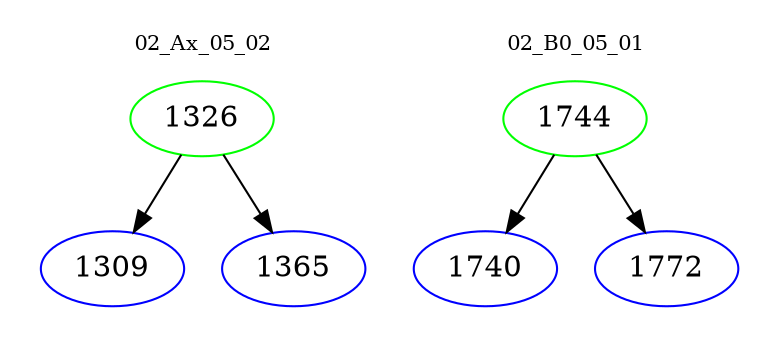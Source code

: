 digraph{
subgraph cluster_0 {
color = white
label = "02_Ax_05_02";
fontsize=10;
T0_1326 [label="1326", color="green"]
T0_1326 -> T0_1309 [color="black"]
T0_1309 [label="1309", color="blue"]
T0_1326 -> T0_1365 [color="black"]
T0_1365 [label="1365", color="blue"]
}
subgraph cluster_1 {
color = white
label = "02_B0_05_01";
fontsize=10;
T1_1744 [label="1744", color="green"]
T1_1744 -> T1_1740 [color="black"]
T1_1740 [label="1740", color="blue"]
T1_1744 -> T1_1772 [color="black"]
T1_1772 [label="1772", color="blue"]
}
}
